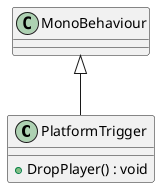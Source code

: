 @startuml
class PlatformTrigger {
    + DropPlayer() : void
}
MonoBehaviour <|-- PlatformTrigger
@enduml
